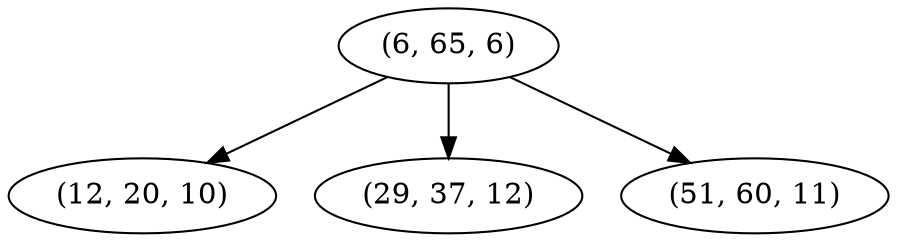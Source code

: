 digraph tree {
    "(6, 65, 6)";
    "(12, 20, 10)";
    "(29, 37, 12)";
    "(51, 60, 11)";
    "(6, 65, 6)" -> "(12, 20, 10)";
    "(6, 65, 6)" -> "(29, 37, 12)";
    "(6, 65, 6)" -> "(51, 60, 11)";
}
